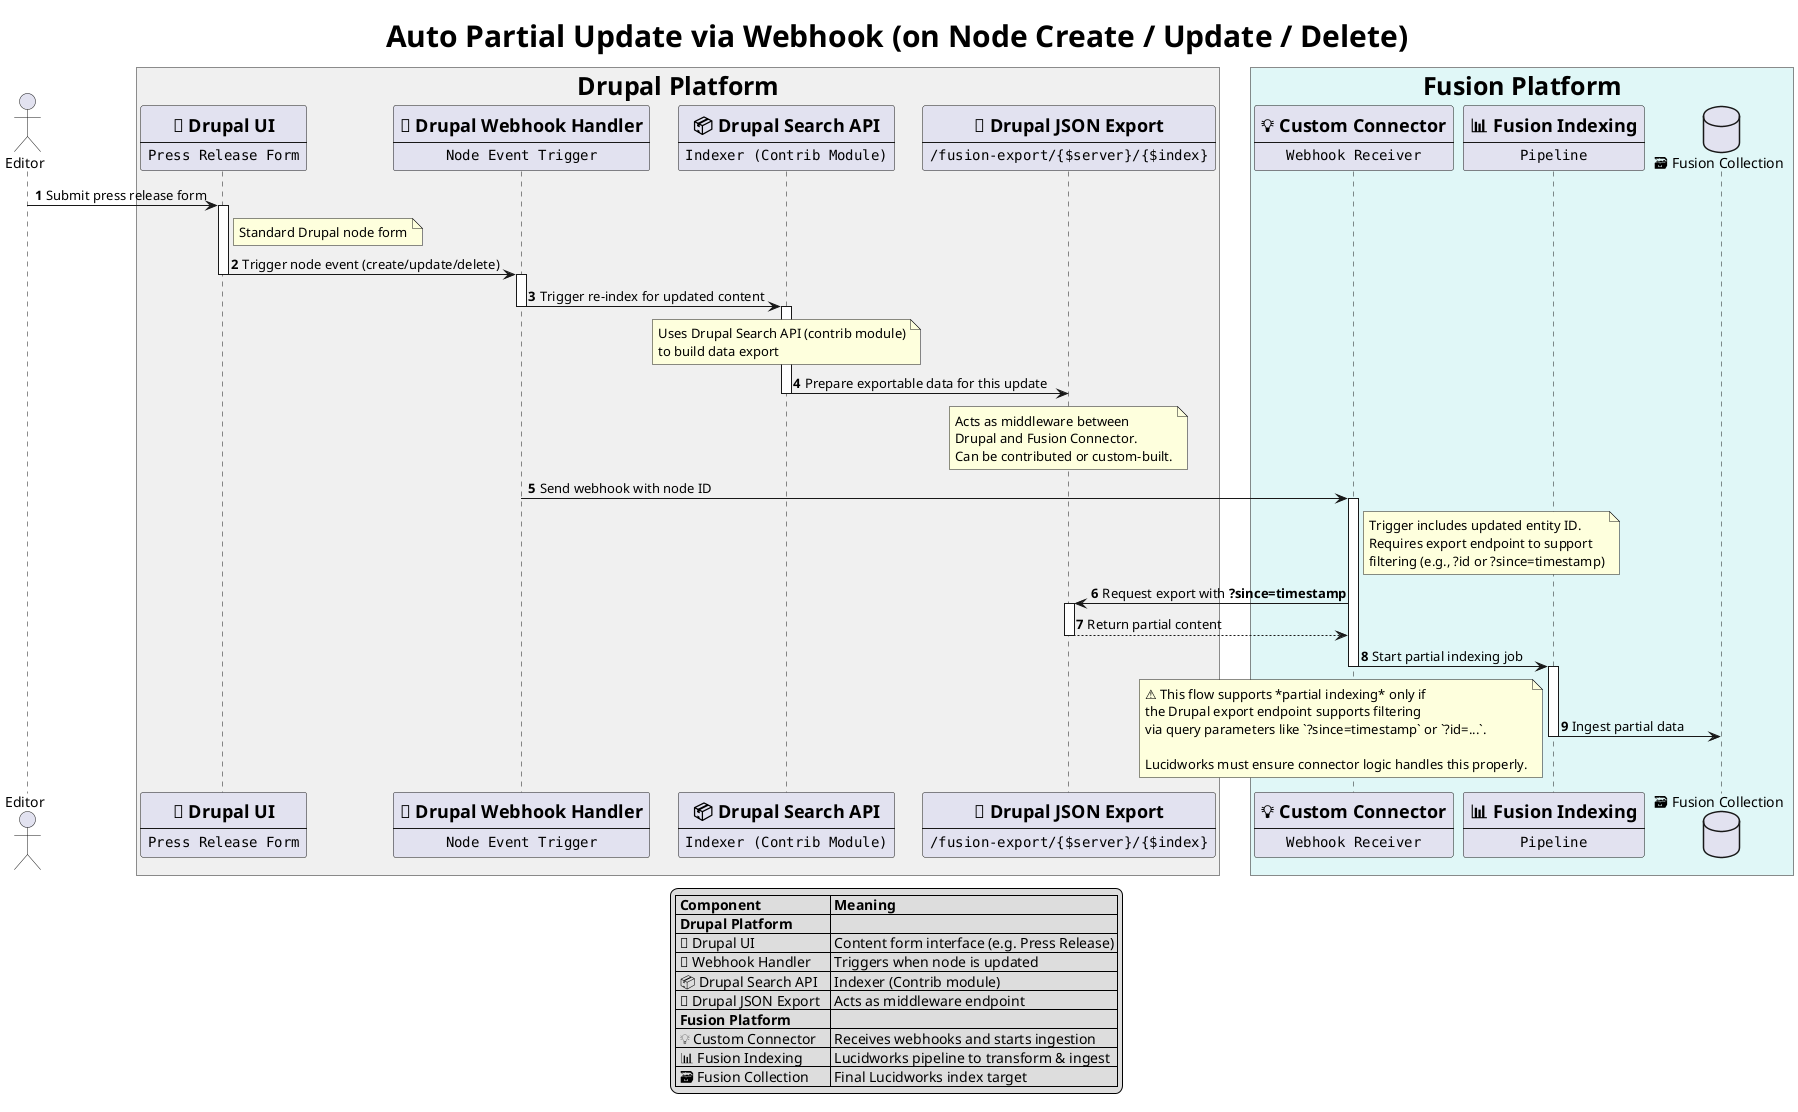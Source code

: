 @startuml

/' 
@id: ING-005
@file: ING-005--custom-auto-webhook-node-events.puml
@title: Auto Partial Update via Webhook (on Node Create / Update / Delete)
@type: sequence
@description: Shows how a content editor submits a form in Drupal, triggering a webhook that allows Lucidworks to fetch and index updated node content using partial update.
@related: ING-004, ING-006

🛠 Auto Partial Update via Webhook (on Node Create / Update / Delete)

Scenario:
1. A content editor submits a press release form in Drupal UI.
2. Drupal triggers a node event (create, update, or delete), which the webhook handler listens for.
3. The system reindexes the updated content using the Drupal Search API.
4. Drupal JSON Export prepares the exportable payload.
5. A webhook is sent to Lucidworks with the updated entity ID.
6. Lucidworks fetches the updated data using ?since=timestamp or ?id=
7. Fusion indexing pipeline starts and ingests the partial data into the Fusion Collection.

Requirements:
• Use actor for Editor.
• Use participants for Drupal UI, Webhook Handler, Drupal Search API, Drupal JSON Export, Custom Connector, Indexing Pipeline, and Fusion Collection.
• Highlight Search API as a contrib module.
• Mention that JSON Export can be custom or contributed.
• Emphasize that partial indexing requires query param support.
• Style via `<style>` block for consistency.
'/

<style>
  title {
    FontSize 30
  }
  box {
    FontSize 25
    .drupalPlatform {
      BackgroundColor #F0F0F0
    }
    .fusionPlatform {
      BackgroundColor #E0F7F7
    }
  }
</style>

title Auto Partial Update via Webhook (on Node Create / Update / Delete)

autonumber

actor Editor

box "Drupal Platform" <<drupalPlatform>>
  participant DrupalUI [
    =📝 Drupal UI
    ----
    ""Press Release Form""
  ]
  participant DrupalWebhookHandler [
    =🧠 Drupal Webhook Handler
    ----
    ""Node Event Trigger""
  ]
  participant SearchAPI [
    =📦 Drupal Search API
    ----
    ""Indexer (Contrib Module)""
  ]
  participant DrupalExport [
    =🔄 Drupal JSON Export
    ----
    ""/fusion-export/{$server}/{$index}""
  ]
end box

box "Fusion Platform" <<fusionPlatform>>
  participant FusionCustomConnector [
    =💡 Custom Connector
    ----
    ""Webhook Receiver""
  ]
  participant IndexingPipeline [
    =📊 Fusion Indexing
    ----
    ""Pipeline""
  ]
  database "🗃️ Fusion Collection" as FusionCollection
end box

Editor -> DrupalUI: Submit press release form
note right of DrupalUI: Standard Drupal node form
activate DrupalUI
DrupalUI -> DrupalWebhookHandler: Trigger node event (create/update/delete)
deactivate DrupalUI

activate DrupalWebhookHandler
DrupalWebhookHandler -> SearchAPI: Trigger re-index for updated content
deactivate DrupalWebhookHandler

activate SearchAPI
note over SearchAPI
  Uses Drupal Search API (contrib module)
  to build data export
end note
SearchAPI -> DrupalExport: Prepare exportable data for this update
deactivate SearchAPI

note over DrupalExport
  Acts as middleware between
  Drupal and Fusion Connector.
  Can be contributed or custom-built.
end note

DrupalWebhookHandler -> FusionCustomConnector: Send webhook with node ID

activate FusionCustomConnector
note right of FusionCustomConnector
  Trigger includes updated entity ID.
  Requires export endpoint to support
  filtering (e.g., ?id or ?since=timestamp)
end note

FusionCustomConnector -> DrupalExport: Request export with **?since=timestamp**
activate DrupalExport
DrupalExport --> FusionCustomConnector: Return partial content
deactivate DrupalExport

FusionCustomConnector -> IndexingPipeline: Start partial indexing job
deactivate FusionCustomConnector

activate IndexingPipeline
IndexingPipeline -> FusionCollection: Ingest partial data
deactivate IndexingPipeline

note bottom
  ⚠️ This flow supports *partial indexing* only if
  the Drupal export endpoint supports filtering
  via query parameters like `?since=timestamp` or `?id=...`.

  Lucidworks must ensure connector logic handles this properly.
end note

legend bottom
|= Component             |= Meaning |
| **Drupal Platform**    ||
| 📝 Drupal UI           | Content form interface (e.g. Press Release) |
| 🧠 Webhook Handler     | Triggers when node is updated |
| 📦 Drupal Search API   | Indexer (Contrib module) |
| 🔄 Drupal JSON Export  | Acts as middleware endpoint |
| **Fusion Platform**    ||
| 💡 Custom Connector    | Receives webhooks and starts ingestion |
| 📊 Fusion Indexing     | Lucidworks pipeline to transform & ingest |
| 🗃️ Fusion Collection   | Final Lucidworks index target |
endlegend

@enduml